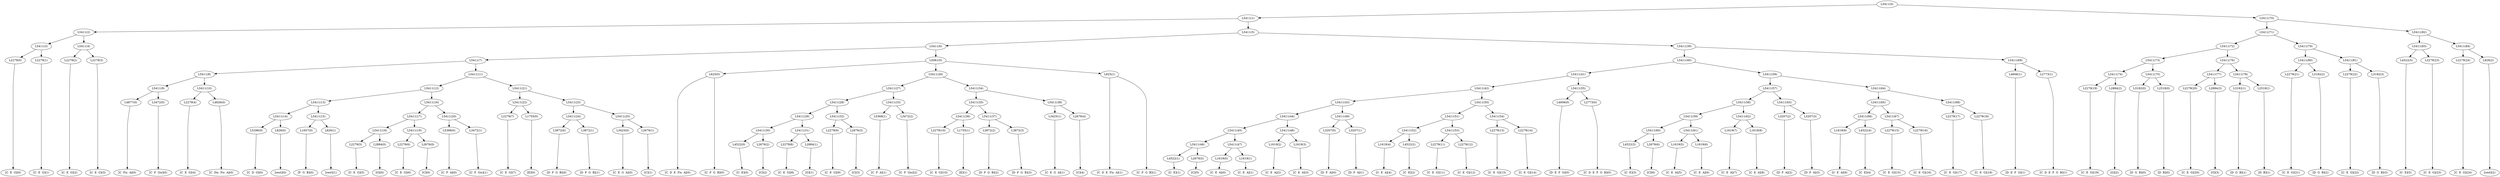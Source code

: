 digraph sample{
"L2279(0)"->"[C  E  G](0)"
"L2279(1)"->"[C  E  G](1)"
"L5411(3)"->"L2279(0)"
"L5411(3)"->"L2279(1)"
"L2279(2)"->"[C  E  G](2)"
"L2279(3)"->"[C  E  G](3)"
"L5411(4)"->"L2279(2)"
"L5411(4)"->"L2279(3)"
"L5411(2)"->"L5411(3)"
"L5411(2)"->"L5411(4)"
"L4877(0)"->"[C  Fis  A](0)"
"L3472(0)"->"[C  F  Gis](0)"
"L5411(9)"->"L4877(0)"
"L5411(9)"->"L3472(0)"
"L2279(4)"->"[C  E  G](4)"
"L4826(0)"->"[C  Dis  Fis  A](0)"
"L5411(10)"->"L2279(4)"
"L5411(10)"->"L4826(0)"
"L5411(8)"->"L5411(9)"
"L5411(8)"->"L5411(10)"
"L5296(0)"->"[C  D  G](0)"
"L826(0)"->"[rest](0)"
"L5411(14)"->"L5296(0)"
"L5411(14)"->"L826(0)"
"L1657(0)"->"[F  G  B](0)"
"L826(1)"->"[rest](1)"
"L5411(15)"->"L1657(0)"
"L5411(15)"->"L826(1)"
"L5411(13)"->"L5411(14)"
"L5411(13)"->"L5411(15)"
"L2279(5)"->"[C  E  G](5)"
"L2884(0)"->"[G](0)"
"L5411(18)"->"L2279(5)"
"L5411(18)"->"L2884(0)"
"L2279(6)"->"[C  E  G](6)"
"L2676(0)"->"[C](0)"
"L5411(19)"->"L2279(6)"
"L5411(19)"->"L2676(0)"
"L5411(17)"->"L5411(18)"
"L5411(17)"->"L5411(19)"
"L5368(0)"->"[C  F  A](0)"
"L3472(1)"->"[C  F  Gis](1)"
"L5411(20)"->"L5368(0)"
"L5411(20)"->"L3472(1)"
"L5411(16)"->"L5411(17)"
"L5411(16)"->"L5411(20)"
"L5411(12)"->"L5411(13)"
"L5411(12)"->"L5411(16)"
"L2279(7)"->"[C  E  G](7)"
"L1755(0)"->"[E](0)"
"L5411(22)"->"L2279(7)"
"L5411(22)"->"L1755(0)"
"L3872(0)"->"[D  F  G  B](0)"
"L3872(1)"->"[D  F  G  B](1)"
"L5411(24)"->"L3872(0)"
"L5411(24)"->"L3872(1)"
"L3425(0)"->"[C  E  G  A](0)"
"L2676(1)"->"[C](1)"
"L5411(25)"->"L3425(0)"
"L5411(25)"->"L2676(1)"
"L5411(23)"->"L5411(24)"
"L5411(23)"->"L5411(25)"
"L5411(21)"->"L5411(22)"
"L5411(21)"->"L5411(23)"
"L5411(11)"->"L5411(12)"
"L5411(11)"->"L5411(21)"
"L5411(7)"->"L5411(8)"
"L5411(7)"->"L5411(11)"
"L625(0)"->"[C  D  E  Fis  A](0)"
"L625(0)"->"[C  F  G  B](0)"
"L4522(0)"->"[C  E](0)"
"L2676(2)"->"[C](2)"
"L5411(30)"->"L4522(0)"
"L5411(30)"->"L2676(2)"
"L2279(8)"->"[C  E  G](8)"
"L2884(1)"->"[G](1)"
"L5411(31)"->"L2279(8)"
"L5411(31)"->"L2884(1)"
"L5411(29)"->"L5411(30)"
"L5411(29)"->"L5411(31)"
"L2279(9)"->"[C  E  G](9)"
"L2676(3)"->"[C](3)"
"L5411(32)"->"L2279(9)"
"L5411(32)"->"L2676(3)"
"L5411(28)"->"L5411(29)"
"L5411(28)"->"L5411(32)"
"L5368(1)"->"[C  F  A](1)"
"L3472(2)"->"[C  F  Gis](2)"
"L5411(33)"->"L5368(1)"
"L5411(33)"->"L3472(2)"
"L5411(27)"->"L5411(28)"
"L5411(27)"->"L5411(33)"
"L2279(10)"->"[C  E  G](10)"
"L1755(1)"->"[E](1)"
"L5411(36)"->"L2279(10)"
"L5411(36)"->"L1755(1)"
"L3872(2)"->"[D  F  G  B](2)"
"L3872(3)"->"[D  F  G  B](3)"
"L5411(37)"->"L3872(2)"
"L5411(37)"->"L3872(3)"
"L5411(35)"->"L5411(36)"
"L5411(35)"->"L5411(37)"
"L3425(1)"->"[C  E  G  A](1)"
"L2676(4)"->"[C](4)"
"L5411(38)"->"L3425(1)"
"L5411(38)"->"L2676(4)"
"L5411(34)"->"L5411(35)"
"L5411(34)"->"L5411(38)"
"L5411(26)"->"L5411(27)"
"L5411(26)"->"L5411(34)"
"L625(1)"->"[C  D  E  Fis  A](1)"
"L625(1)"->"[C  F  G  B](1)"
"L5061(0)"->"L625(0)"
"L5061(0)"->"L5411(26)"
"L5061(0)"->"L625(1)"
"L5411(6)"->"L5411(7)"
"L5411(6)"->"L5061(0)"
"L4522(1)"->"[C  E](1)"
"L2676(5)"->"[C](5)"
"L5411(46)"->"L4522(1)"
"L5411(46)"->"L2676(5)"
"L1619(0)"->"[C  E  A](0)"
"L1619(1)"->"[C  E  A](1)"
"L5411(47)"->"L1619(0)"
"L5411(47)"->"L1619(1)"
"L5411(45)"->"L5411(46)"
"L5411(45)"->"L5411(47)"
"L1619(2)"->"[C  E  A](2)"
"L1619(3)"->"[C  E  A](3)"
"L5411(48)"->"L1619(2)"
"L5411(48)"->"L1619(3)"
"L5411(44)"->"L5411(45)"
"L5411(44)"->"L5411(48)"
"L3207(0)"->"[D  F  A](0)"
"L3207(1)"->"[D  F  A](1)"
"L5411(49)"->"L3207(0)"
"L5411(49)"->"L3207(1)"
"L5411(43)"->"L5411(44)"
"L5411(43)"->"L5411(49)"
"L1619(4)"->"[C  E  A](4)"
"L4522(2)"->"[C  E](2)"
"L5411(52)"->"L1619(4)"
"L5411(52)"->"L4522(2)"
"L2279(11)"->"[C  E  G](11)"
"L2279(12)"->"[C  E  G](12)"
"L5411(53)"->"L2279(11)"
"L5411(53)"->"L2279(12)"
"L5411(51)"->"L5411(52)"
"L5411(51)"->"L5411(53)"
"L2279(13)"->"[C  E  G](13)"
"L2279(14)"->"[C  E  G](14)"
"L5411(54)"->"L2279(13)"
"L5411(54)"->"L2279(14)"
"L5411(50)"->"L5411(51)"
"L5411(50)"->"L5411(54)"
"L5411(42)"->"L5411(43)"
"L5411(42)"->"L5411(50)"
"L4606(0)"->"[D  E  F  G](0)"
"L2773(0)"->"[C  D  E  F  G  B](0)"
"L5411(55)"->"L4606(0)"
"L5411(55)"->"L2773(0)"
"L5411(41)"->"L5411(42)"
"L5411(41)"->"L5411(55)"
"L4522(3)"->"[C  E](3)"
"L2676(6)"->"[C](6)"
"L5411(60)"->"L4522(3)"
"L5411(60)"->"L2676(6)"
"L1619(5)"->"[C  E  A](5)"
"L1619(6)"->"[C  E  A](6)"
"L5411(61)"->"L1619(5)"
"L5411(61)"->"L1619(6)"
"L5411(59)"->"L5411(60)"
"L5411(59)"->"L5411(61)"
"L1619(7)"->"[C  E  A](7)"
"L1619(8)"->"[C  E  A](8)"
"L5411(62)"->"L1619(7)"
"L5411(62)"->"L1619(8)"
"L5411(58)"->"L5411(59)"
"L5411(58)"->"L5411(62)"
"L3207(2)"->"[D  F  A](2)"
"L3207(3)"->"[D  F  A](3)"
"L5411(63)"->"L3207(2)"
"L5411(63)"->"L3207(3)"
"L5411(57)"->"L5411(58)"
"L5411(57)"->"L5411(63)"
"L1619(9)"->"[C  E  A](9)"
"L4522(4)"->"[C  E](4)"
"L5411(66)"->"L1619(9)"
"L5411(66)"->"L4522(4)"
"L2279(15)"->"[C  E  G](15)"
"L2279(16)"->"[C  E  G](16)"
"L5411(67)"->"L2279(15)"
"L5411(67)"->"L2279(16)"
"L5411(65)"->"L5411(66)"
"L5411(65)"->"L5411(67)"
"L2279(17)"->"[C  E  G](17)"
"L2279(18)"->"[C  E  G](18)"
"L5411(68)"->"L2279(17)"
"L5411(68)"->"L2279(18)"
"L5411(64)"->"L5411(65)"
"L5411(64)"->"L5411(68)"
"L5411(56)"->"L5411(57)"
"L5411(56)"->"L5411(64)"
"L5411(40)"->"L5411(41)"
"L5411(40)"->"L5411(56)"
"L4606(1)"->"[D  E  F  G](1)"
"L2773(1)"->"[C  D  E  F  G  B](1)"
"L5411(69)"->"L4606(1)"
"L5411(69)"->"L2773(1)"
"L5411(39)"->"L5411(40)"
"L5411(39)"->"L5411(69)"
"L5411(5)"->"L5411(6)"
"L5411(5)"->"L5411(39)"
"L5411(1)"->"L5411(2)"
"L5411(1)"->"L5411(5)"
"L2279(19)"->"[C  E  G](19)"
"L2884(2)"->"[G](2)"
"L5411(74)"->"L2279(19)"
"L5411(74)"->"L2884(2)"
"L3182(0)"->"[D  G  B](0)"
"L2518(0)"->"[D  B](0)"
"L5411(75)"->"L3182(0)"
"L5411(75)"->"L2518(0)"
"L5411(73)"->"L5411(74)"
"L5411(73)"->"L5411(75)"
"L2279(20)"->"[C  E  G](20)"
"L2884(3)"->"[G](3)"
"L5411(77)"->"L2279(20)"
"L5411(77)"->"L2884(3)"
"L3182(1)"->"[D  G  B](1)"
"L2518(1)"->"[D  B](1)"
"L5411(78)"->"L3182(1)"
"L5411(78)"->"L2518(1)"
"L5411(76)"->"L5411(77)"
"L5411(76)"->"L5411(78)"
"L5411(72)"->"L5411(73)"
"L5411(72)"->"L5411(76)"
"L2279(21)"->"[C  E  G](21)"
"L3182(2)"->"[D  G  B](2)"
"L5411(80)"->"L2279(21)"
"L5411(80)"->"L3182(2)"
"L2279(22)"->"[C  E  G](22)"
"L3182(3)"->"[D  G  B](3)"
"L5411(81)"->"L2279(22)"
"L5411(81)"->"L3182(3)"
"L5411(79)"->"L5411(80)"
"L5411(79)"->"L5411(81)"
"L5411(71)"->"L5411(72)"
"L5411(71)"->"L5411(79)"
"L4522(5)"->"[C  E](5)"
"L2279(23)"->"[C  E  G](23)"
"L5411(83)"->"L4522(5)"
"L5411(83)"->"L2279(23)"
"L2279(24)"->"[C  E  G](24)"
"L826(2)"->"[rest](2)"
"L5411(84)"->"L2279(24)"
"L5411(84)"->"L826(2)"
"L5411(82)"->"L5411(83)"
"L5411(82)"->"L5411(84)"
"L5411(70)"->"L5411(71)"
"L5411(70)"->"L5411(82)"
"L5411(0)"->"L5411(1)"
"L5411(0)"->"L5411(70)"
{rank = min; "L5411(0)"}
{rank = same; "L5411(1)"; "L5411(70)";}
{rank = same; "L5411(2)"; "L5411(5)"; "L5411(71)"; "L5411(82)";}
{rank = same; "L5411(3)"; "L5411(4)"; "L5411(6)"; "L5411(39)"; "L5411(72)"; "L5411(79)"; "L5411(83)"; "L5411(84)";}
{rank = same; "L2279(0)"; "L2279(1)"; "L2279(2)"; "L2279(3)"; "L5411(7)"; "L5061(0)"; "L5411(40)"; "L5411(69)"; "L5411(73)"; "L5411(76)"; "L5411(80)"; "L5411(81)"; "L4522(5)"; "L2279(23)"; "L2279(24)"; "L826(2)";}
{rank = same; "L5411(8)"; "L5411(11)"; "L625(0)"; "L5411(26)"; "L625(1)"; "L5411(41)"; "L5411(56)"; "L4606(1)"; "L2773(1)"; "L5411(74)"; "L5411(75)"; "L5411(77)"; "L5411(78)"; "L2279(21)"; "L3182(2)"; "L2279(22)"; "L3182(3)";}
{rank = same; "L5411(9)"; "L5411(10)"; "L5411(12)"; "L5411(21)"; "L5411(27)"; "L5411(34)"; "L5411(42)"; "L5411(55)"; "L5411(57)"; "L5411(64)"; "L2279(19)"; "L2884(2)"; "L3182(0)"; "L2518(0)"; "L2279(20)"; "L2884(3)"; "L3182(1)"; "L2518(1)";}
{rank = same; "L4877(0)"; "L3472(0)"; "L2279(4)"; "L4826(0)"; "L5411(13)"; "L5411(16)"; "L5411(22)"; "L5411(23)"; "L5411(28)"; "L5411(33)"; "L5411(35)"; "L5411(38)"; "L5411(43)"; "L5411(50)"; "L4606(0)"; "L2773(0)"; "L5411(58)"; "L5411(63)"; "L5411(65)"; "L5411(68)";}
{rank = same; "L5411(14)"; "L5411(15)"; "L5411(17)"; "L5411(20)"; "L2279(7)"; "L1755(0)"; "L5411(24)"; "L5411(25)"; "L5411(29)"; "L5411(32)"; "L5368(1)"; "L3472(2)"; "L5411(36)"; "L5411(37)"; "L3425(1)"; "L2676(4)"; "L5411(44)"; "L5411(49)"; "L5411(51)"; "L5411(54)"; "L5411(59)"; "L5411(62)"; "L3207(2)"; "L3207(3)"; "L5411(66)"; "L5411(67)"; "L2279(17)"; "L2279(18)";}
{rank = same; "L5296(0)"; "L826(0)"; "L1657(0)"; "L826(1)"; "L5411(18)"; "L5411(19)"; "L5368(0)"; "L3472(1)"; "L3872(0)"; "L3872(1)"; "L3425(0)"; "L2676(1)"; "L5411(30)"; "L5411(31)"; "L2279(9)"; "L2676(3)"; "L2279(10)"; "L1755(1)"; "L3872(2)"; "L3872(3)"; "L5411(45)"; "L5411(48)"; "L3207(0)"; "L3207(1)"; "L5411(52)"; "L5411(53)"; "L2279(13)"; "L2279(14)"; "L5411(60)"; "L5411(61)"; "L1619(7)"; "L1619(8)"; "L1619(9)"; "L4522(4)"; "L2279(15)"; "L2279(16)";}
{rank = same; "L2279(5)"; "L2884(0)"; "L2279(6)"; "L2676(0)"; "L4522(0)"; "L2676(2)"; "L2279(8)"; "L2884(1)"; "L5411(46)"; "L5411(47)"; "L1619(2)"; "L1619(3)"; "L1619(4)"; "L4522(2)"; "L2279(11)"; "L2279(12)"; "L4522(3)"; "L2676(6)"; "L1619(5)"; "L1619(6)";}
{rank = same; "L4522(1)"; "L2676(5)"; "L1619(0)"; "L1619(1)";}
{rank = max; "[C  D  E  F  G  B](0)"; "[C  D  E  F  G  B](1)"; "[C  D  E  Fis  A](0)"; "[C  D  E  Fis  A](1)"; "[C  D  G](0)"; "[C  Dis  Fis  A](0)"; "[C  E  A](0)"; "[C  E  A](1)"; "[C  E  A](2)"; "[C  E  A](3)"; "[C  E  A](4)"; "[C  E  A](5)"; "[C  E  A](6)"; "[C  E  A](7)"; "[C  E  A](8)"; "[C  E  A](9)"; "[C  E  G  A](0)"; "[C  E  G  A](1)"; "[C  E  G](0)"; "[C  E  G](1)"; "[C  E  G](10)"; "[C  E  G](11)"; "[C  E  G](12)"; "[C  E  G](13)"; "[C  E  G](14)"; "[C  E  G](15)"; "[C  E  G](16)"; "[C  E  G](17)"; "[C  E  G](18)"; "[C  E  G](19)"; "[C  E  G](2)"; "[C  E  G](20)"; "[C  E  G](21)"; "[C  E  G](22)"; "[C  E  G](23)"; "[C  E  G](24)"; "[C  E  G](3)"; "[C  E  G](4)"; "[C  E  G](5)"; "[C  E  G](6)"; "[C  E  G](7)"; "[C  E  G](8)"; "[C  E  G](9)"; "[C  E](0)"; "[C  E](1)"; "[C  E](2)"; "[C  E](3)"; "[C  E](4)"; "[C  E](5)"; "[C  F  A](0)"; "[C  F  A](1)"; "[C  F  G  B](0)"; "[C  F  G  B](1)"; "[C  F  Gis](0)"; "[C  F  Gis](1)"; "[C  F  Gis](2)"; "[C  Fis  A](0)"; "[C](0)"; "[C](1)"; "[C](2)"; "[C](3)"; "[C](4)"; "[C](5)"; "[C](6)"; "[D  B](0)"; "[D  B](1)"; "[D  E  F  G](0)"; "[D  E  F  G](1)"; "[D  F  A](0)"; "[D  F  A](1)"; "[D  F  A](2)"; "[D  F  A](3)"; "[D  F  G  B](0)"; "[D  F  G  B](1)"; "[D  F  G  B](2)"; "[D  F  G  B](3)"; "[D  G  B](0)"; "[D  G  B](1)"; "[D  G  B](2)"; "[D  G  B](3)"; "[E](0)"; "[E](1)"; "[F  G  B](0)"; "[G](0)"; "[G](1)"; "[G](2)"; "[G](3)"; "[rest](0)"; "[rest](1)"; "[rest](2)";}
}